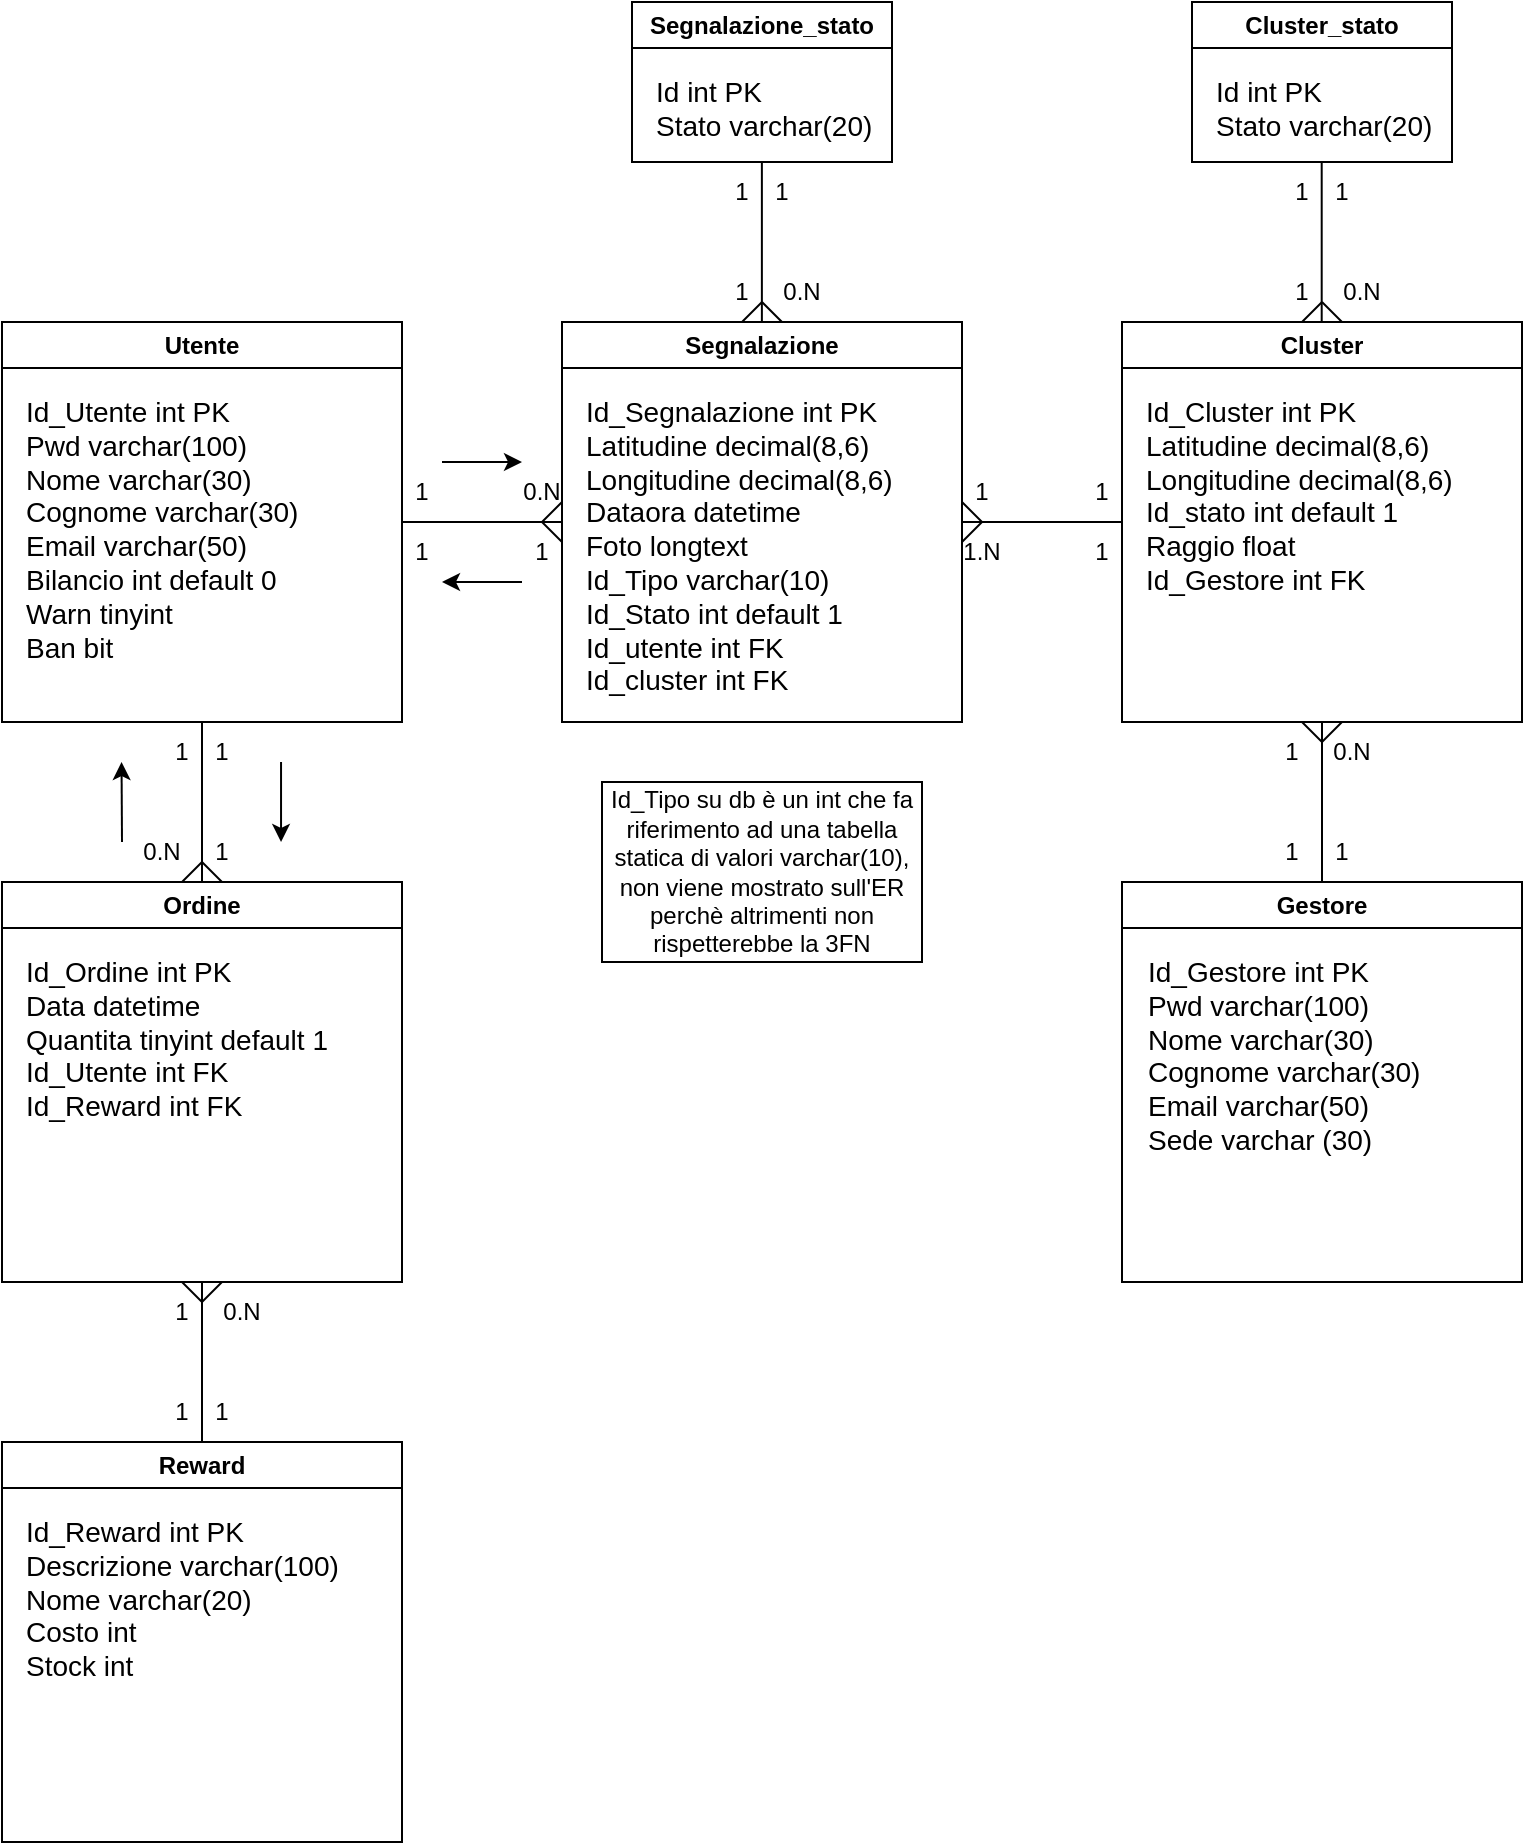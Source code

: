 <mxfile version="20.6.0" type="device"><diagram id="R2lEEEUBdFMjLlhIrx00" name="Page-1"><mxGraphModel dx="991" dy="2093" grid="1" gridSize="10" guides="1" tooltips="1" connect="1" arrows="1" fold="1" page="1" pageScale="1" pageWidth="850" pageHeight="1100" math="0" shadow="0" extFonts="Permanent Marker^https://fonts.googleapis.com/css?family=Permanent+Marker"><root><mxCell id="0"/><mxCell id="1" parent="0"/><mxCell id="FK2Xxi5X0Ovtd6CYyroS-1" value="Utente" style="swimlane;whiteSpace=wrap;html=1;" parent="1" vertex="1"><mxGeometry x="40" y="40" width="200" height="200" as="geometry"/></mxCell><mxCell id="FK2Xxi5X0Ovtd6CYyroS-7" value="&lt;font style=&quot;font-size: 14px;&quot;&gt;Id_Utente int PK&lt;br&gt;Pwd varchar(100)&lt;br&gt;Nome varchar(30)&lt;br&gt;Cognome varchar(30)&lt;br&gt;Email varchar(50)&lt;br&gt;Bilancio int default 0&lt;br&gt;Warn tinyint&lt;br&gt;Ban bit&lt;br&gt;&lt;br&gt;&lt;/font&gt;" style="text;html=1;strokeColor=none;fillColor=none;align=left;verticalAlign=top;whiteSpace=wrap;rounded=0;" parent="FK2Xxi5X0Ovtd6CYyroS-1" vertex="1"><mxGeometry x="10" y="30" width="180" height="160" as="geometry"/></mxCell><mxCell id="FK2Xxi5X0Ovtd6CYyroS-2" value="Segnalazione" style="swimlane;whiteSpace=wrap;html=1;" parent="1" vertex="1"><mxGeometry x="320" y="40" width="200" height="200" as="geometry"/></mxCell><mxCell id="FK2Xxi5X0Ovtd6CYyroS-8" value="Id_Segnalazione int PK&lt;br&gt;Latitudine decimal(8,6)&lt;br&gt;Longitudine decimal(8,6)&lt;br&gt;Dataora datetime&lt;br&gt;Foto longtext&lt;br&gt;Id_Tipo varchar(10)&lt;br&gt;Id_Stato int default 1&amp;nbsp;&lt;br&gt;Id_utente int FK&lt;br&gt;Id_cluster int FK" style="text;html=1;strokeColor=none;fillColor=none;align=left;verticalAlign=top;whiteSpace=wrap;rounded=0;fontSize=14;" parent="FK2Xxi5X0Ovtd6CYyroS-2" vertex="1"><mxGeometry x="10" y="30" width="180" height="160" as="geometry"/></mxCell><mxCell id="FK2Xxi5X0Ovtd6CYyroS-3" value="Cluster" style="swimlane;whiteSpace=wrap;html=1;" parent="1" vertex="1"><mxGeometry x="600" y="40" width="200" height="200" as="geometry"/></mxCell><mxCell id="FK2Xxi5X0Ovtd6CYyroS-9" value="Id_Cluster int PK&lt;br&gt;Latitudine decimal(8,6)&lt;br&gt;Longitudine decimal(8,6)&lt;br&gt;Id_stato int default 1&lt;br&gt;Raggio float&lt;br&gt;Id_Gestore int FK" style="text;html=1;strokeColor=none;fillColor=none;align=left;verticalAlign=top;whiteSpace=wrap;rounded=0;fontSize=14;" parent="FK2Xxi5X0Ovtd6CYyroS-3" vertex="1"><mxGeometry x="10" y="30" width="180" height="160" as="geometry"/></mxCell><mxCell id="FK2Xxi5X0Ovtd6CYyroS-53" value="1" style="text;html=1;strokeColor=none;fillColor=none;align=center;verticalAlign=middle;whiteSpace=wrap;rounded=0;fontSize=12;" parent="FK2Xxi5X0Ovtd6CYyroS-3" vertex="1"><mxGeometry x="-100" y="70" width="60" height="30" as="geometry"/></mxCell><mxCell id="FK2Xxi5X0Ovtd6CYyroS-55" value="1" style="text;html=1;strokeColor=none;fillColor=none;align=center;verticalAlign=middle;whiteSpace=wrap;rounded=0;fontSize=12;" parent="FK2Xxi5X0Ovtd6CYyroS-3" vertex="1"><mxGeometry x="-40" y="100" width="60" height="30" as="geometry"/></mxCell><mxCell id="x_9K_pNf-OK743px4wYx-32" value="" style="endArrow=none;html=1;rounded=0;" parent="FK2Xxi5X0Ovtd6CYyroS-3" edge="1"><mxGeometry width="50" height="50" relative="1" as="geometry"><mxPoint x="110" as="sourcePoint"/><mxPoint x="100" y="-10" as="targetPoint"/></mxGeometry></mxCell><mxCell id="FK2Xxi5X0Ovtd6CYyroS-4" value="Ordine" style="swimlane;whiteSpace=wrap;html=1;" parent="1" vertex="1"><mxGeometry x="40" y="320" width="200" height="200" as="geometry"/></mxCell><mxCell id="FK2Xxi5X0Ovtd6CYyroS-11" value="Id_Ordine int PK&lt;br&gt;Data datetime&lt;br&gt;Quantita tinyint default 1&lt;br&gt;Id_Utente int FK&lt;br&gt;Id_Reward int FK" style="text;html=1;strokeColor=none;fillColor=none;align=left;verticalAlign=top;whiteSpace=wrap;rounded=0;fontSize=14;" parent="FK2Xxi5X0Ovtd6CYyroS-4" vertex="1"><mxGeometry x="10" y="30" width="180" height="160" as="geometry"/></mxCell><mxCell id="FK2Xxi5X0Ovtd6CYyroS-5" value="Reward" style="swimlane;whiteSpace=wrap;html=1;" parent="1" vertex="1"><mxGeometry x="40" y="600" width="200" height="200" as="geometry"/></mxCell><mxCell id="FK2Xxi5X0Ovtd6CYyroS-12" value="Id_Reward int PK&lt;br&gt;Descrizione varchar(100)&lt;br&gt;Nome varchar(20)&lt;br&gt;Costo int&lt;br&gt;Stock int" style="text;html=1;strokeColor=none;fillColor=none;align=left;verticalAlign=top;whiteSpace=wrap;rounded=0;fontSize=14;" parent="FK2Xxi5X0Ovtd6CYyroS-5" vertex="1"><mxGeometry x="10" y="30" width="180" height="160" as="geometry"/></mxCell><mxCell id="FK2Xxi5X0Ovtd6CYyroS-6" value="Gestore" style="swimlane;whiteSpace=wrap;html=1;" parent="1" vertex="1"><mxGeometry x="600" y="320" width="200" height="200" as="geometry"/></mxCell><mxCell id="FK2Xxi5X0Ovtd6CYyroS-10" value="Id_Gestore int PK&lt;br&gt;Pwd varchar(100)&lt;br&gt;Nome varchar(30)&lt;br&gt;Cognome varchar(30)&lt;br&gt;Email varchar(50)&lt;br&gt;Sede varchar (30)" style="text;html=1;strokeColor=none;fillColor=none;align=left;verticalAlign=top;whiteSpace=wrap;rounded=0;fontSize=14;" parent="FK2Xxi5X0Ovtd6CYyroS-6" vertex="1"><mxGeometry x="11" y="30" width="180" height="160" as="geometry"/></mxCell><mxCell id="FK2Xxi5X0Ovtd6CYyroS-19" value="" style="endArrow=none;html=1;rounded=0;fontSize=14;entryX=0.5;entryY=1;entryDx=0;entryDy=0;" parent="1" target="FK2Xxi5X0Ovtd6CYyroS-4" edge="1"><mxGeometry width="50" height="50" relative="1" as="geometry"><mxPoint x="140" y="600" as="sourcePoint"/><mxPoint x="190" y="550" as="targetPoint"/></mxGeometry></mxCell><mxCell id="FK2Xxi5X0Ovtd6CYyroS-20" value="" style="endArrow=none;html=1;rounded=0;fontSize=14;" parent="1" edge="1"><mxGeometry width="50" height="50" relative="1" as="geometry"><mxPoint x="140" y="530" as="sourcePoint"/><mxPoint x="150" y="520" as="targetPoint"/></mxGeometry></mxCell><mxCell id="FK2Xxi5X0Ovtd6CYyroS-21" value="" style="endArrow=none;html=1;rounded=0;fontSize=14;" parent="1" edge="1"><mxGeometry width="50" height="50" relative="1" as="geometry"><mxPoint x="140" y="530" as="sourcePoint"/><mxPoint x="130" y="520" as="targetPoint"/></mxGeometry></mxCell><mxCell id="FK2Xxi5X0Ovtd6CYyroS-25" value="" style="endArrow=none;html=1;rounded=0;fontSize=14;" parent="1" edge="1"><mxGeometry width="50" height="50" relative="1" as="geometry"><mxPoint x="140" y="320" as="sourcePoint"/><mxPoint x="140" y="240" as="targetPoint"/></mxGeometry></mxCell><mxCell id="FK2Xxi5X0Ovtd6CYyroS-26" value="" style="endArrow=none;html=1;rounded=0;fontSize=14;" parent="1" edge="1"><mxGeometry width="50" height="50" relative="1" as="geometry"><mxPoint x="130" y="320.0" as="sourcePoint"/><mxPoint x="140" y="310.0" as="targetPoint"/></mxGeometry></mxCell><mxCell id="FK2Xxi5X0Ovtd6CYyroS-27" value="" style="endArrow=none;html=1;rounded=0;fontSize=14;" parent="1" edge="1"><mxGeometry width="50" height="50" relative="1" as="geometry"><mxPoint x="150" y="320.0" as="sourcePoint"/><mxPoint x="140" y="310.0" as="targetPoint"/></mxGeometry></mxCell><mxCell id="FK2Xxi5X0Ovtd6CYyroS-28" value="" style="endArrow=none;html=1;rounded=0;fontSize=14;exitX=1;exitY=0.5;exitDx=0;exitDy=0;" parent="1" source="FK2Xxi5X0Ovtd6CYyroS-1" edge="1"><mxGeometry width="50" height="50" relative="1" as="geometry"><mxPoint x="280" y="180" as="sourcePoint"/><mxPoint x="320" y="140" as="targetPoint"/></mxGeometry></mxCell><mxCell id="FK2Xxi5X0Ovtd6CYyroS-29" value="" style="endArrow=none;html=1;rounded=0;fontSize=14;" parent="1" edge="1"><mxGeometry width="50" height="50" relative="1" as="geometry"><mxPoint x="310" y="140.0" as="sourcePoint"/><mxPoint x="320" y="130.0" as="targetPoint"/></mxGeometry></mxCell><mxCell id="FK2Xxi5X0Ovtd6CYyroS-30" value="" style="endArrow=none;html=1;rounded=0;fontSize=14;" parent="1" edge="1"><mxGeometry width="50" height="50" relative="1" as="geometry"><mxPoint x="320" y="150.0" as="sourcePoint"/><mxPoint x="310" y="140.0" as="targetPoint"/></mxGeometry></mxCell><mxCell id="FK2Xxi5X0Ovtd6CYyroS-31" value="" style="endArrow=none;html=1;rounded=0;fontSize=14;entryX=0.5;entryY=1;entryDx=0;entryDy=0;" parent="1" edge="1"><mxGeometry width="50" height="50" relative="1" as="geometry"><mxPoint x="700" y="320" as="sourcePoint"/><mxPoint x="700" y="240.0" as="targetPoint"/></mxGeometry></mxCell><mxCell id="FK2Xxi5X0Ovtd6CYyroS-32" value="" style="endArrow=none;html=1;rounded=0;fontSize=14;" parent="1" edge="1"><mxGeometry width="50" height="50" relative="1" as="geometry"><mxPoint x="700" y="250.0" as="sourcePoint"/><mxPoint x="710" y="240.0" as="targetPoint"/></mxGeometry></mxCell><mxCell id="FK2Xxi5X0Ovtd6CYyroS-33" value="" style="endArrow=none;html=1;rounded=0;fontSize=14;" parent="1" edge="1"><mxGeometry width="50" height="50" relative="1" as="geometry"><mxPoint x="700" y="250.0" as="sourcePoint"/><mxPoint x="690" y="240.0" as="targetPoint"/></mxGeometry></mxCell><mxCell id="FK2Xxi5X0Ovtd6CYyroS-34" value="" style="endArrow=none;html=1;rounded=0;fontSize=14;entryX=0;entryY=0.5;entryDx=0;entryDy=0;exitX=1;exitY=0.5;exitDx=0;exitDy=0;" parent="1" source="FK2Xxi5X0Ovtd6CYyroS-2" target="FK2Xxi5X0Ovtd6CYyroS-3" edge="1"><mxGeometry width="50" height="50" relative="1" as="geometry"><mxPoint x="540" y="170" as="sourcePoint"/><mxPoint x="540" y="90.0" as="targetPoint"/></mxGeometry></mxCell><mxCell id="FK2Xxi5X0Ovtd6CYyroS-35" value="" style="endArrow=none;html=1;rounded=0;fontSize=14;" parent="1" edge="1"><mxGeometry width="50" height="50" relative="1" as="geometry"><mxPoint x="520" y="150.0" as="sourcePoint"/><mxPoint x="530" y="140.0" as="targetPoint"/></mxGeometry></mxCell><mxCell id="FK2Xxi5X0Ovtd6CYyroS-36" value="" style="endArrow=none;html=1;rounded=0;fontSize=14;" parent="1" edge="1"><mxGeometry width="50" height="50" relative="1" as="geometry"><mxPoint x="530" y="140.0" as="sourcePoint"/><mxPoint x="520" y="130.0" as="targetPoint"/></mxGeometry></mxCell><mxCell id="FK2Xxi5X0Ovtd6CYyroS-38" value="1" style="text;html=1;strokeColor=none;fillColor=none;align=center;verticalAlign=middle;whiteSpace=wrap;rounded=0;fontSize=12;" parent="1" vertex="1"><mxGeometry x="100" y="240" width="60" height="30" as="geometry"/></mxCell><mxCell id="FK2Xxi5X0Ovtd6CYyroS-42" value="1" style="text;html=1;strokeColor=none;fillColor=none;align=center;verticalAlign=middle;whiteSpace=wrap;rounded=0;fontSize=12;" parent="1" vertex="1"><mxGeometry x="120" y="240" width="60" height="30" as="geometry"/></mxCell><mxCell id="FK2Xxi5X0Ovtd6CYyroS-43" value="1" style="text;html=1;strokeColor=none;fillColor=none;align=center;verticalAlign=middle;whiteSpace=wrap;rounded=0;fontSize=12;" parent="1" vertex="1"><mxGeometry x="120" y="290" width="60" height="30" as="geometry"/></mxCell><mxCell id="FK2Xxi5X0Ovtd6CYyroS-44" value="0.N" style="text;html=1;strokeColor=none;fillColor=none;align=center;verticalAlign=middle;whiteSpace=wrap;rounded=0;fontSize=12;" parent="1" vertex="1"><mxGeometry x="90" y="290" width="60" height="30" as="geometry"/></mxCell><mxCell id="FK2Xxi5X0Ovtd6CYyroS-45" value="1" style="text;html=1;strokeColor=none;fillColor=none;align=center;verticalAlign=middle;whiteSpace=wrap;rounded=0;fontSize=12;" parent="1" vertex="1"><mxGeometry x="100" y="520" width="60" height="30" as="geometry"/></mxCell><mxCell id="FK2Xxi5X0Ovtd6CYyroS-46" value="1" style="text;html=1;strokeColor=none;fillColor=none;align=center;verticalAlign=middle;whiteSpace=wrap;rounded=0;fontSize=12;" parent="1" vertex="1"><mxGeometry x="100" y="570" width="60" height="30" as="geometry"/></mxCell><mxCell id="FK2Xxi5X0Ovtd6CYyroS-47" value="1" style="text;html=1;strokeColor=none;fillColor=none;align=center;verticalAlign=middle;whiteSpace=wrap;rounded=0;fontSize=12;" parent="1" vertex="1"><mxGeometry x="120" y="570" width="60" height="30" as="geometry"/></mxCell><mxCell id="FK2Xxi5X0Ovtd6CYyroS-48" value="0.N" style="text;html=1;strokeColor=none;fillColor=none;align=center;verticalAlign=middle;whiteSpace=wrap;rounded=0;fontSize=12;" parent="1" vertex="1"><mxGeometry x="130" y="520" width="60" height="30" as="geometry"/></mxCell><mxCell id="FK2Xxi5X0Ovtd6CYyroS-49" value="1" style="text;html=1;strokeColor=none;fillColor=none;align=center;verticalAlign=middle;whiteSpace=wrap;rounded=0;fontSize=12;" parent="1" vertex="1"><mxGeometry x="220" y="110" width="60" height="30" as="geometry"/></mxCell><mxCell id="FK2Xxi5X0Ovtd6CYyroS-50" value="1" style="text;html=1;strokeColor=none;fillColor=none;align=center;verticalAlign=middle;whiteSpace=wrap;rounded=0;fontSize=12;" parent="1" vertex="1"><mxGeometry x="220" y="140" width="60" height="30" as="geometry"/></mxCell><mxCell id="FK2Xxi5X0Ovtd6CYyroS-51" value="1" style="text;html=1;strokeColor=none;fillColor=none;align=center;verticalAlign=middle;whiteSpace=wrap;rounded=0;fontSize=12;" parent="1" vertex="1"><mxGeometry x="280" y="140" width="60" height="30" as="geometry"/></mxCell><mxCell id="FK2Xxi5X0Ovtd6CYyroS-52" value="0.N" style="text;html=1;strokeColor=none;fillColor=none;align=center;verticalAlign=middle;whiteSpace=wrap;rounded=0;fontSize=12;" parent="1" vertex="1"><mxGeometry x="280" y="110" width="60" height="30" as="geometry"/></mxCell><mxCell id="FK2Xxi5X0Ovtd6CYyroS-56" value="1.N" style="text;html=1;strokeColor=none;fillColor=none;align=center;verticalAlign=middle;whiteSpace=wrap;rounded=0;fontSize=12;" parent="1" vertex="1"><mxGeometry x="500" y="140" width="60" height="30" as="geometry"/></mxCell><mxCell id="FK2Xxi5X0Ovtd6CYyroS-54" value="1" style="text;html=1;strokeColor=none;fillColor=none;align=center;verticalAlign=middle;whiteSpace=wrap;rounded=0;fontSize=12;" parent="1" vertex="1"><mxGeometry x="560" y="110" width="60" height="30" as="geometry"/></mxCell><mxCell id="FK2Xxi5X0Ovtd6CYyroS-57" value="1" style="text;html=1;strokeColor=none;fillColor=none;align=center;verticalAlign=middle;whiteSpace=wrap;rounded=0;fontSize=12;" parent="1" vertex="1"><mxGeometry x="655" y="240" width="60" height="30" as="geometry"/></mxCell><mxCell id="FK2Xxi5X0Ovtd6CYyroS-58" value="1" style="text;html=1;strokeColor=none;fillColor=none;align=center;verticalAlign=middle;whiteSpace=wrap;rounded=0;fontSize=12;" parent="1" vertex="1"><mxGeometry x="655" y="290" width="60" height="30" as="geometry"/></mxCell><mxCell id="FK2Xxi5X0Ovtd6CYyroS-59" value="1" style="text;html=1;strokeColor=none;fillColor=none;align=center;verticalAlign=middle;whiteSpace=wrap;rounded=0;fontSize=12;" parent="1" vertex="1"><mxGeometry x="680" y="290" width="60" height="30" as="geometry"/></mxCell><mxCell id="FK2Xxi5X0Ovtd6CYyroS-60" value="0.N" style="text;html=1;strokeColor=none;fillColor=none;align=center;verticalAlign=middle;whiteSpace=wrap;rounded=0;fontSize=12;" parent="1" vertex="1"><mxGeometry x="685" y="240" width="60" height="30" as="geometry"/></mxCell><mxCell id="FK2Xxi5X0Ovtd6CYyroS-61" value="" style="endArrow=classic;html=1;rounded=0;fontSize=12;" parent="1" edge="1"><mxGeometry width="50" height="50" relative="1" as="geometry"><mxPoint x="260" y="110" as="sourcePoint"/><mxPoint x="300" y="110" as="targetPoint"/></mxGeometry></mxCell><mxCell id="FK2Xxi5X0Ovtd6CYyroS-62" value="" style="endArrow=classic;html=1;rounded=0;fontSize=12;" parent="1" edge="1"><mxGeometry width="50" height="50" relative="1" as="geometry"><mxPoint x="300" y="170" as="sourcePoint"/><mxPoint x="260" y="170" as="targetPoint"/></mxGeometry></mxCell><mxCell id="FK2Xxi5X0Ovtd6CYyroS-63" value="" style="endArrow=classic;html=1;rounded=0;fontSize=12;" parent="1" edge="1"><mxGeometry width="50" height="50" relative="1" as="geometry"><mxPoint x="179.52" y="260" as="sourcePoint"/><mxPoint x="179.52" y="300" as="targetPoint"/></mxGeometry></mxCell><mxCell id="FK2Xxi5X0Ovtd6CYyroS-65" value="" style="endArrow=classic;html=1;rounded=0;fontSize=12;" parent="1" edge="1"><mxGeometry width="50" height="50" relative="1" as="geometry"><mxPoint x="100" y="300" as="sourcePoint"/><mxPoint x="99.77" y="260" as="targetPoint"/></mxGeometry></mxCell><mxCell id="x_9K_pNf-OK743px4wYx-5" value="Segnalazione_stato" style="swimlane;whiteSpace=wrap;html=1;" parent="1" vertex="1"><mxGeometry x="355" y="-120" width="130" height="80" as="geometry"/></mxCell><mxCell id="x_9K_pNf-OK743px4wYx-8" value="Id int PK&lt;br&gt;Stato varchar(20)" style="text;html=1;strokeColor=none;fillColor=none;align=left;verticalAlign=top;whiteSpace=wrap;rounded=0;fontSize=14;" parent="x_9K_pNf-OK743px4wYx-5" vertex="1"><mxGeometry x="10" y="30" width="120" height="50" as="geometry"/></mxCell><mxCell id="x_9K_pNf-OK743px4wYx-12" value="" style="endArrow=none;html=1;rounded=0;" parent="1" edge="1"><mxGeometry width="50" height="50" relative="1" as="geometry"><mxPoint x="419.94" y="40" as="sourcePoint"/><mxPoint x="419.94" y="-40" as="targetPoint"/></mxGeometry></mxCell><mxCell id="x_9K_pNf-OK743px4wYx-15" value="1" style="text;html=1;strokeColor=none;fillColor=none;align=center;verticalAlign=middle;whiteSpace=wrap;rounded=0;fontSize=12;" parent="1" vertex="1"><mxGeometry x="400" y="-40" width="60" height="30" as="geometry"/></mxCell><mxCell id="x_9K_pNf-OK743px4wYx-16" value="0.N" style="text;html=1;strokeColor=none;fillColor=none;align=center;verticalAlign=middle;whiteSpace=wrap;rounded=0;fontSize=12;" parent="1" vertex="1"><mxGeometry x="410" y="10" width="60" height="30" as="geometry"/></mxCell><mxCell id="x_9K_pNf-OK743px4wYx-17" value="1" style="text;html=1;strokeColor=none;fillColor=none;align=center;verticalAlign=middle;whiteSpace=wrap;rounded=0;fontSize=12;" parent="1" vertex="1"><mxGeometry x="380" y="-40" width="60" height="30" as="geometry"/></mxCell><mxCell id="x_9K_pNf-OK743px4wYx-18" value="1" style="text;html=1;strokeColor=none;fillColor=none;align=center;verticalAlign=middle;whiteSpace=wrap;rounded=0;fontSize=12;" parent="1" vertex="1"><mxGeometry x="380" y="10" width="60" height="30" as="geometry"/></mxCell><mxCell id="x_9K_pNf-OK743px4wYx-19" value="Cluster_stato" style="swimlane;whiteSpace=wrap;html=1;" parent="1" vertex="1"><mxGeometry x="635" y="-120" width="130" height="80" as="geometry"/></mxCell><mxCell id="x_9K_pNf-OK743px4wYx-20" value="Id int PK&lt;br&gt;Stato varchar(20)" style="text;html=1;strokeColor=none;fillColor=none;align=left;verticalAlign=top;whiteSpace=wrap;rounded=0;fontSize=14;" parent="x_9K_pNf-OK743px4wYx-19" vertex="1"><mxGeometry x="10" y="30" width="120" height="50" as="geometry"/></mxCell><mxCell id="x_9K_pNf-OK743px4wYx-21" value="" style="endArrow=none;html=1;rounded=0;" parent="1" edge="1"><mxGeometry width="50" height="50" relative="1" as="geometry"><mxPoint x="699.85" y="40" as="sourcePoint"/><mxPoint x="699.85" y="-40" as="targetPoint"/></mxGeometry></mxCell><mxCell id="x_9K_pNf-OK743px4wYx-22" value="1" style="text;html=1;strokeColor=none;fillColor=none;align=center;verticalAlign=middle;whiteSpace=wrap;rounded=0;fontSize=12;" parent="1" vertex="1"><mxGeometry x="680" y="-40" width="60" height="30" as="geometry"/></mxCell><mxCell id="x_9K_pNf-OK743px4wYx-23" value="0.N" style="text;html=1;strokeColor=none;fillColor=none;align=center;verticalAlign=middle;whiteSpace=wrap;rounded=0;fontSize=12;" parent="1" vertex="1"><mxGeometry x="690" y="10" width="60" height="30" as="geometry"/></mxCell><mxCell id="x_9K_pNf-OK743px4wYx-24" value="1" style="text;html=1;strokeColor=none;fillColor=none;align=center;verticalAlign=middle;whiteSpace=wrap;rounded=0;fontSize=12;" parent="1" vertex="1"><mxGeometry x="660" y="-40" width="60" height="30" as="geometry"/></mxCell><mxCell id="x_9K_pNf-OK743px4wYx-25" value="1" style="text;html=1;strokeColor=none;fillColor=none;align=center;verticalAlign=middle;whiteSpace=wrap;rounded=0;fontSize=12;" parent="1" vertex="1"><mxGeometry x="660" y="10" width="60" height="30" as="geometry"/></mxCell><mxCell id="x_9K_pNf-OK743px4wYx-26" value="" style="endArrow=none;html=1;rounded=0;" parent="1" edge="1"><mxGeometry width="50" height="50" relative="1" as="geometry"><mxPoint x="690" y="40" as="sourcePoint"/><mxPoint x="700" y="30" as="targetPoint"/></mxGeometry></mxCell><mxCell id="x_9K_pNf-OK743px4wYx-31" value="" style="endArrow=none;html=1;rounded=0;" parent="1" edge="1"><mxGeometry width="50" height="50" relative="1" as="geometry"><mxPoint x="410" y="40" as="sourcePoint"/><mxPoint x="420" y="30" as="targetPoint"/></mxGeometry></mxCell><mxCell id="x_9K_pNf-OK743px4wYx-33" value="" style="endArrow=none;html=1;rounded=0;" parent="1" edge="1"><mxGeometry width="50" height="50" relative="1" as="geometry"><mxPoint x="430" y="40" as="sourcePoint"/><mxPoint x="420" y="30" as="targetPoint"/></mxGeometry></mxCell><mxCell id="0Zzk4DDeiyXgp_fORB-5-5" value="" style="rounded=0;whiteSpace=wrap;html=1;" vertex="1" parent="1"><mxGeometry x="340" y="270" width="160" height="90" as="geometry"/></mxCell><mxCell id="0Zzk4DDeiyXgp_fORB-5-6" value="Id_Tipo su db è un int che fa riferimento ad una tabella statica di valori varchar(10), non viene mostrato sull'ER perchè altrimenti non rispetterebbe la 3FN" style="text;html=1;strokeColor=none;fillColor=none;align=center;verticalAlign=middle;whiteSpace=wrap;rounded=0;" vertex="1" parent="1"><mxGeometry x="340" y="270" width="160" height="90" as="geometry"/></mxCell></root></mxGraphModel></diagram></mxfile>